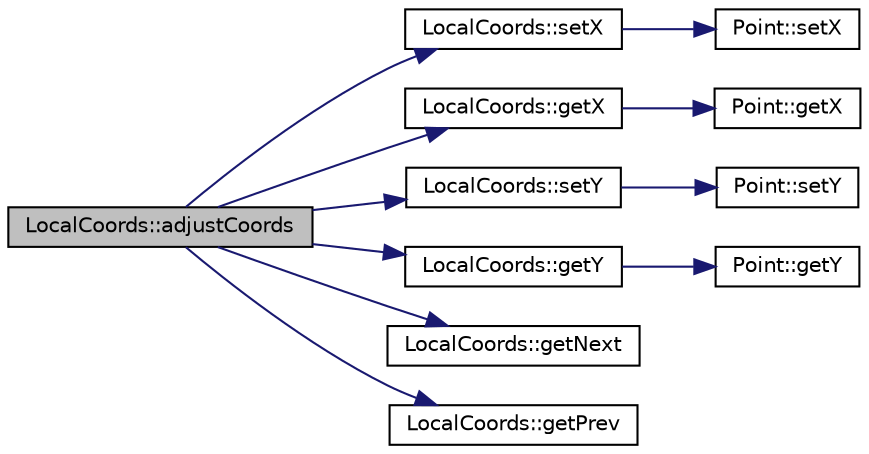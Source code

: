 digraph "LocalCoords::adjustCoords"
{
  edge [fontname="Helvetica",fontsize="10",labelfontname="Helvetica",labelfontsize="10"];
  node [fontname="Helvetica",fontsize="10",shape=record];
  rankdir="LR";
  Node1 [label="LocalCoords::adjustCoords",height=0.2,width=0.4,color="black", fillcolor="grey75", style="filled" fontcolor="black"];
  Node1 -> Node2 [color="midnightblue",fontsize="10",style="solid",fontname="Helvetica"];
  Node2 [label="LocalCoords::setX",height=0.2,width=0.4,color="black", fillcolor="white", style="filled",URL="$classLocalCoords.html#af00fc05471c68683e7b55274afdb68ba",tooltip="Set the x-coordinate for this LocalCoords."];
  Node2 -> Node3 [color="midnightblue",fontsize="10",style="solid",fontname="Helvetica"];
  Node3 [label="Point::setX",height=0.2,width=0.4,color="black", fillcolor="white", style="filled",URL="$classPoint.html#ad8bedf2cc41f2414728d83d6976fb55f",tooltip="Set the Point&#39;s x-coordinate."];
  Node1 -> Node4 [color="midnightblue",fontsize="10",style="solid",fontname="Helvetica"];
  Node4 [label="LocalCoords::getX",height=0.2,width=0.4,color="black", fillcolor="white", style="filled",URL="$classLocalCoords.html#a9623e05ee2de4ace57a7595a154a3764",tooltip="Returns the x-coordinate for this LocalCoords location."];
  Node4 -> Node5 [color="midnightblue",fontsize="10",style="solid",fontname="Helvetica"];
  Node5 [label="Point::getX",height=0.2,width=0.4,color="black", fillcolor="white", style="filled",URL="$classPoint.html#af52a20a376f8f31e87658837565d3812",tooltip="Returns this Point&#39;s x-coordinate."];
  Node1 -> Node6 [color="midnightblue",fontsize="10",style="solid",fontname="Helvetica"];
  Node6 [label="LocalCoords::setY",height=0.2,width=0.4,color="black", fillcolor="white", style="filled",URL="$classLocalCoords.html#ae7a4a2eeb8a1e17698da8b58d08c05b5",tooltip="Set the y-coordinate for this Localcoords."];
  Node6 -> Node7 [color="midnightblue",fontsize="10",style="solid",fontname="Helvetica"];
  Node7 [label="Point::setY",height=0.2,width=0.4,color="black", fillcolor="white", style="filled",URL="$classPoint.html#a91ab67528ea9e1311d408237448e16c5",tooltip="Set the Point&#39;s y-coordinate."];
  Node1 -> Node8 [color="midnightblue",fontsize="10",style="solid",fontname="Helvetica"];
  Node8 [label="LocalCoords::getY",height=0.2,width=0.4,color="black", fillcolor="white", style="filled",URL="$classLocalCoords.html#ac2ca0a99b00c2aa5784ff82fba2a3618",tooltip="Returns the y-coordinate for this LocalCoords location."];
  Node8 -> Node9 [color="midnightblue",fontsize="10",style="solid",fontname="Helvetica"];
  Node9 [label="Point::getY",height=0.2,width=0.4,color="black", fillcolor="white", style="filled",URL="$classPoint.html#aac5008459bf0e0053ce744a69187bae7",tooltip="Returns this Point&#39;s y-coordinate."];
  Node1 -> Node10 [color="midnightblue",fontsize="10",style="solid",fontname="Helvetica"];
  Node10 [label="LocalCoords::getNext",height=0.2,width=0.4,color="black", fillcolor="white", style="filled",URL="$classLocalCoords.html#a2072734614ca0d7b945fd20ed59f4594",tooltip="Return a pointer to the LocalCoord at the next lower nested Universe level if one exists..."];
  Node1 -> Node11 [color="midnightblue",fontsize="10",style="solid",fontname="Helvetica"];
  Node11 [label="LocalCoords::getPrev",height=0.2,width=0.4,color="black", fillcolor="white", style="filled",URL="$classLocalCoords.html#a41901845738accab675e9a021185fcc5",tooltip="Return a pointer to the LocalCoord at the next higher nested Universe level if one exists..."];
}

